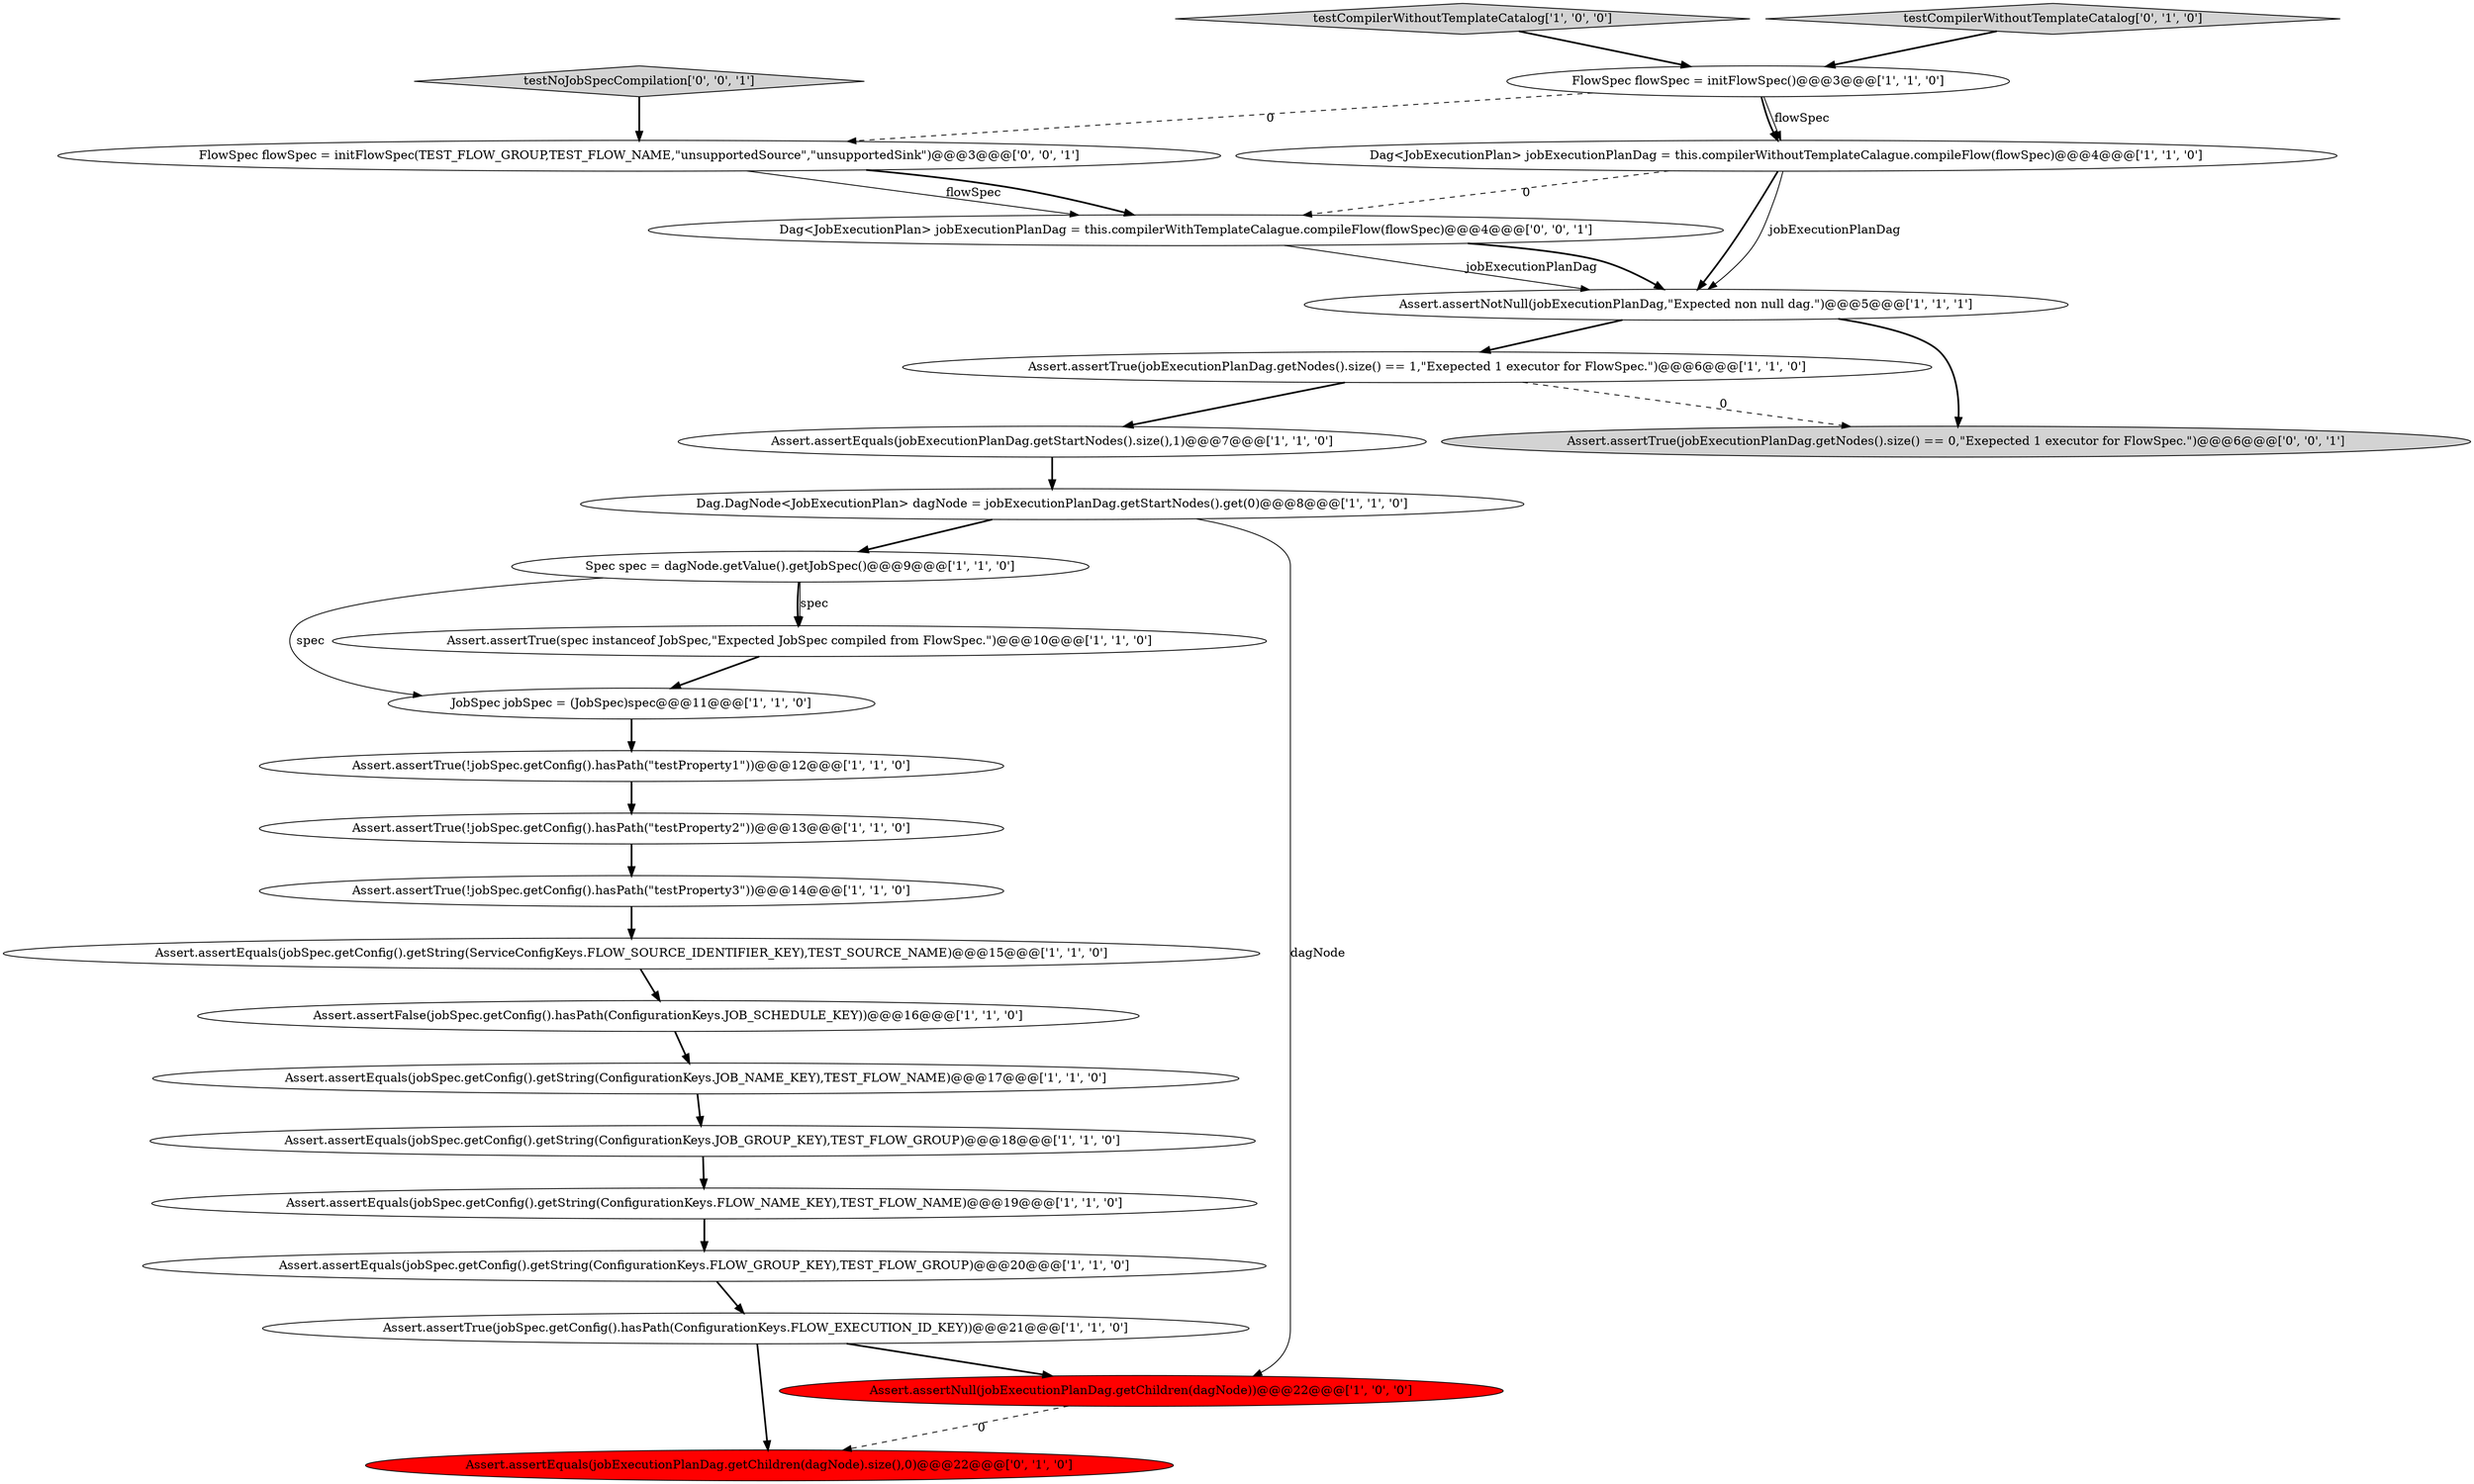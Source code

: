 digraph {
0 [style = filled, label = "Assert.assertEquals(jobExecutionPlanDag.getStartNodes().size(),1)@@@7@@@['1', '1', '0']", fillcolor = white, shape = ellipse image = "AAA0AAABBB1BBB"];
23 [style = filled, label = "testNoJobSpecCompilation['0', '0', '1']", fillcolor = lightgray, shape = diamond image = "AAA0AAABBB3BBB"];
20 [style = filled, label = "JobSpec jobSpec = (JobSpec)spec@@@11@@@['1', '1', '0']", fillcolor = white, shape = ellipse image = "AAA0AAABBB1BBB"];
14 [style = filled, label = "Assert.assertTrue(!jobSpec.getConfig().hasPath(\"testProperty1\"))@@@12@@@['1', '1', '0']", fillcolor = white, shape = ellipse image = "AAA0AAABBB1BBB"];
16 [style = filled, label = "FlowSpec flowSpec = initFlowSpec()@@@3@@@['1', '1', '0']", fillcolor = white, shape = ellipse image = "AAA0AAABBB1BBB"];
17 [style = filled, label = "Assert.assertTrue(!jobSpec.getConfig().hasPath(\"testProperty2\"))@@@13@@@['1', '1', '0']", fillcolor = white, shape = ellipse image = "AAA0AAABBB1BBB"];
25 [style = filled, label = "FlowSpec flowSpec = initFlowSpec(TEST_FLOW_GROUP,TEST_FLOW_NAME,\"unsupportedSource\",\"unsupportedSink\")@@@3@@@['0', '0', '1']", fillcolor = white, shape = ellipse image = "AAA0AAABBB3BBB"];
12 [style = filled, label = "Assert.assertEquals(jobSpec.getConfig().getString(ConfigurationKeys.FLOW_NAME_KEY),TEST_FLOW_NAME)@@@19@@@['1', '1', '0']", fillcolor = white, shape = ellipse image = "AAA0AAABBB1BBB"];
8 [style = filled, label = "Spec spec = dagNode.getValue().getJobSpec()@@@9@@@['1', '1', '0']", fillcolor = white, shape = ellipse image = "AAA0AAABBB1BBB"];
9 [style = filled, label = "Assert.assertEquals(jobSpec.getConfig().getString(ConfigurationKeys.JOB_NAME_KEY),TEST_FLOW_NAME)@@@17@@@['1', '1', '0']", fillcolor = white, shape = ellipse image = "AAA0AAABBB1BBB"];
5 [style = filled, label = "Assert.assertEquals(jobSpec.getConfig().getString(ServiceConfigKeys.FLOW_SOURCE_IDENTIFIER_KEY),TEST_SOURCE_NAME)@@@15@@@['1', '1', '0']", fillcolor = white, shape = ellipse image = "AAA0AAABBB1BBB"];
1 [style = filled, label = "Assert.assertTrue(!jobSpec.getConfig().hasPath(\"testProperty3\"))@@@14@@@['1', '1', '0']", fillcolor = white, shape = ellipse image = "AAA0AAABBB1BBB"];
4 [style = filled, label = "Assert.assertTrue(jobSpec.getConfig().hasPath(ConfigurationKeys.FLOW_EXECUTION_ID_KEY))@@@21@@@['1', '1', '0']", fillcolor = white, shape = ellipse image = "AAA0AAABBB1BBB"];
11 [style = filled, label = "testCompilerWithoutTemplateCatalog['1', '0', '0']", fillcolor = lightgray, shape = diamond image = "AAA0AAABBB1BBB"];
22 [style = filled, label = "testCompilerWithoutTemplateCatalog['0', '1', '0']", fillcolor = lightgray, shape = diamond image = "AAA0AAABBB2BBB"];
15 [style = filled, label = "Dag<JobExecutionPlan> jobExecutionPlanDag = this.compilerWithoutTemplateCalague.compileFlow(flowSpec)@@@4@@@['1', '1', '0']", fillcolor = white, shape = ellipse image = "AAA0AAABBB1BBB"];
26 [style = filled, label = "Dag<JobExecutionPlan> jobExecutionPlanDag = this.compilerWithTemplateCalague.compileFlow(flowSpec)@@@4@@@['0', '0', '1']", fillcolor = white, shape = ellipse image = "AAA0AAABBB3BBB"];
19 [style = filled, label = "Assert.assertEquals(jobSpec.getConfig().getString(ConfigurationKeys.FLOW_GROUP_KEY),TEST_FLOW_GROUP)@@@20@@@['1', '1', '0']", fillcolor = white, shape = ellipse image = "AAA0AAABBB1BBB"];
18 [style = filled, label = "Assert.assertFalse(jobSpec.getConfig().hasPath(ConfigurationKeys.JOB_SCHEDULE_KEY))@@@16@@@['1', '1', '0']", fillcolor = white, shape = ellipse image = "AAA0AAABBB1BBB"];
3 [style = filled, label = "Assert.assertTrue(jobExecutionPlanDag.getNodes().size() == 1,\"Exepected 1 executor for FlowSpec.\")@@@6@@@['1', '1', '0']", fillcolor = white, shape = ellipse image = "AAA0AAABBB1BBB"];
7 [style = filled, label = "Assert.assertTrue(spec instanceof JobSpec,\"Expected JobSpec compiled from FlowSpec.\")@@@10@@@['1', '1', '0']", fillcolor = white, shape = ellipse image = "AAA0AAABBB1BBB"];
24 [style = filled, label = "Assert.assertTrue(jobExecutionPlanDag.getNodes().size() == 0,\"Exepected 1 executor for FlowSpec.\")@@@6@@@['0', '0', '1']", fillcolor = lightgray, shape = ellipse image = "AAA0AAABBB3BBB"];
21 [style = filled, label = "Assert.assertEquals(jobExecutionPlanDag.getChildren(dagNode).size(),0)@@@22@@@['0', '1', '0']", fillcolor = red, shape = ellipse image = "AAA1AAABBB2BBB"];
10 [style = filled, label = "Assert.assertNull(jobExecutionPlanDag.getChildren(dagNode))@@@22@@@['1', '0', '0']", fillcolor = red, shape = ellipse image = "AAA1AAABBB1BBB"];
6 [style = filled, label = "Assert.assertNotNull(jobExecutionPlanDag,\"Expected non null dag.\")@@@5@@@['1', '1', '1']", fillcolor = white, shape = ellipse image = "AAA0AAABBB1BBB"];
13 [style = filled, label = "Dag.DagNode<JobExecutionPlan> dagNode = jobExecutionPlanDag.getStartNodes().get(0)@@@8@@@['1', '1', '0']", fillcolor = white, shape = ellipse image = "AAA0AAABBB1BBB"];
2 [style = filled, label = "Assert.assertEquals(jobSpec.getConfig().getString(ConfigurationKeys.JOB_GROUP_KEY),TEST_FLOW_GROUP)@@@18@@@['1', '1', '0']", fillcolor = white, shape = ellipse image = "AAA0AAABBB1BBB"];
1->5 [style = bold, label=""];
4->10 [style = bold, label=""];
16->15 [style = bold, label=""];
6->3 [style = bold, label=""];
8->20 [style = solid, label="spec"];
11->16 [style = bold, label=""];
23->25 [style = bold, label=""];
10->21 [style = dashed, label="0"];
0->13 [style = bold, label=""];
17->1 [style = bold, label=""];
9->2 [style = bold, label=""];
22->16 [style = bold, label=""];
16->25 [style = dashed, label="0"];
26->6 [style = solid, label="jobExecutionPlanDag"];
3->24 [style = dashed, label="0"];
4->21 [style = bold, label=""];
14->17 [style = bold, label=""];
6->24 [style = bold, label=""];
15->6 [style = bold, label=""];
20->14 [style = bold, label=""];
5->18 [style = bold, label=""];
7->20 [style = bold, label=""];
13->10 [style = solid, label="dagNode"];
26->6 [style = bold, label=""];
3->0 [style = bold, label=""];
8->7 [style = bold, label=""];
2->12 [style = bold, label=""];
25->26 [style = solid, label="flowSpec"];
15->6 [style = solid, label="jobExecutionPlanDag"];
25->26 [style = bold, label=""];
18->9 [style = bold, label=""];
15->26 [style = dashed, label="0"];
16->15 [style = solid, label="flowSpec"];
8->7 [style = solid, label="spec"];
19->4 [style = bold, label=""];
13->8 [style = bold, label=""];
12->19 [style = bold, label=""];
}
